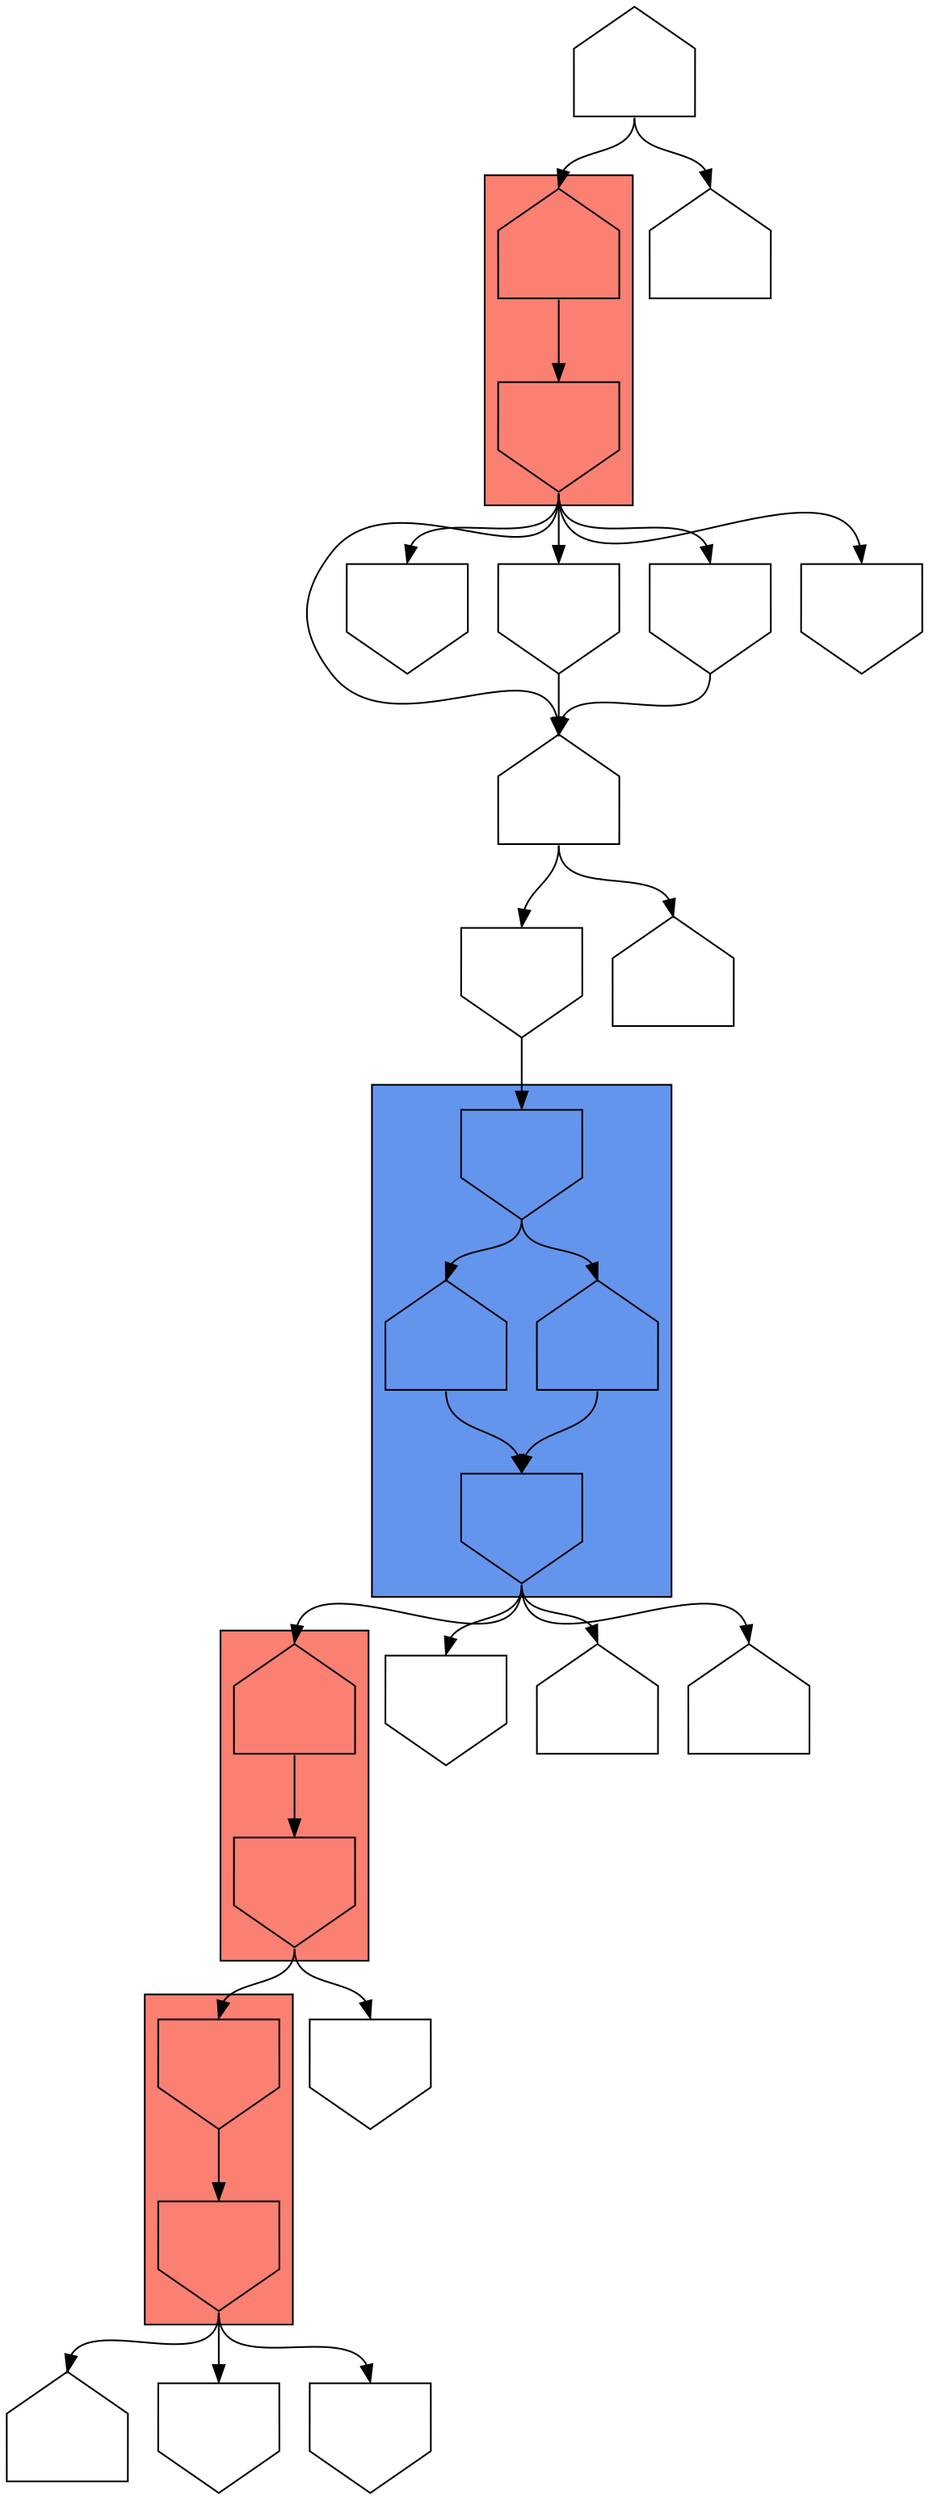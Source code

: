 digraph asm {
	edge [headport=n,tailport=s];
subgraph cluster_B253_10578_14203_1777 {
	253 [label="",height=1,width=1,shape=invhouse];
	10578 [label="",height=1,width=1,shape=house];
	14203 [label="",height=1,width=1,shape=house];
	1777 [label="",height=1,width=1,shape=invhouse];
	style=filled;
	fillcolor=cornflowerblue;
}
subgraph cluster_C9740_8534 {
	9740 [label="",height=1,width=1,shape=house];
	8534 [label="",height=1,width=1,shape=invhouse];
	style=filled;
	fillcolor=salmon;
}
subgraph cluster_C7825_1726 {
	7825 [label="",height=1,width=1,shape=invhouse];
	1726 [label="",height=1,width=1,shape=invhouse];
	style=filled;
	fillcolor=salmon;
}
subgraph cluster_C5674_5096 {
	5674 [label="",height=1,width=1,shape=house];
	5096 [label="",height=1,width=1,shape=invhouse];
	style=filled;
	fillcolor=salmon;
}
	8866 [label="",height=1,width=1,shape=invhouse];
	16601 [label="",height=1,width=1,shape=house];
	16609 [label="",height=1,width=1,shape=invhouse];
	18184 [label="",height=1,width=1,shape=invhouse];
	9382 [label="",height=1,width=1,shape=invhouse];
	10083 [label="",height=1,width=1,shape=house];
	12143 [label="",height=1,width=1,shape=house];
	1090 [label="",height=1,width=1,shape=invhouse];
	1796 [label="",height=1,width=1,shape=house];
	17591 [label="",height=1,width=1,shape=house];
	13624 [label="",height=1,width=1,shape=invhouse];
	14975 [label="",height=1,width=1,shape=invhouse];
	16509 [label="",height=1,width=1,shape=invhouse];
	17059 [label="",height=1,width=1,shape=invhouse];
	5422 [label="",height=1,width=1,shape=house];
	10305 [label="",height=1,width=1,shape=house];
	253 -> 10578
	253 -> 14203
	10578 -> 1777
	1777 -> 8866
	1777 -> 9740
	1777 -> 10083
	1777 -> 12143
	9740 -> 8534
	8534 -> 7825
	8534 -> 9382
	7825 -> 1726
	1726 -> 16601
	1726 -> 16609
	1726 -> 18184
	14203 -> 1777
	1090 -> 253
	1796 -> 1090
	1796 -> 17591
	5096 -> 1796
	5096 -> 13624
	5096 -> 14975
	5096 -> 16509
	5096 -> 17059
	14975 -> 1796
	16509 -> 1796
	5674 -> 5096
	5422 -> 5674
	5422 -> 10305
}